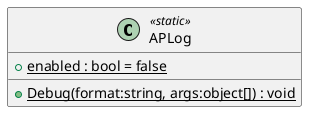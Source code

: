 @startuml
class APLog <<static>> {
    + {static} enabled : bool = false
    + {static} Debug(format:string, args:object[]) : void
}
@enduml
